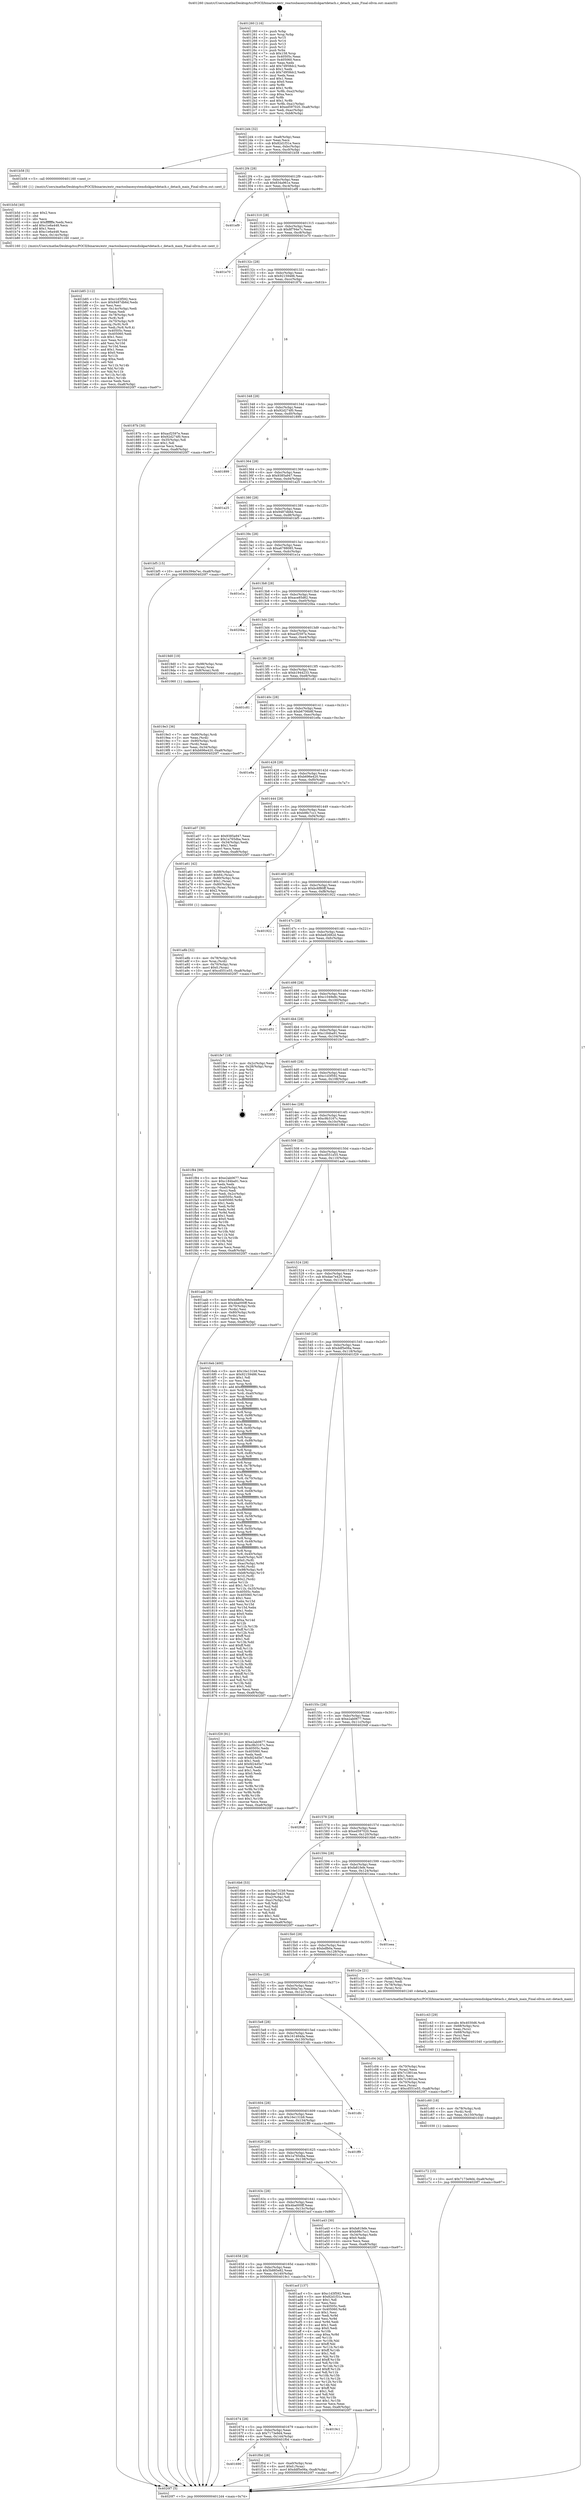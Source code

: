 digraph "0x401260" {
  label = "0x401260 (/mnt/c/Users/mathe/Desktop/tcc/POCII/binaries/extr_reactosbasesystemdiskpartdetach.c_detach_main_Final-ollvm.out::main(0))"
  labelloc = "t"
  node[shape=record]

  Entry [label="",width=0.3,height=0.3,shape=circle,fillcolor=black,style=filled]
  "0x4012d4" [label="{
     0x4012d4 [32]\l
     | [instrs]\l
     &nbsp;&nbsp;0x4012d4 \<+6\>: mov -0xa8(%rbp),%eax\l
     &nbsp;&nbsp;0x4012da \<+2\>: mov %eax,%ecx\l
     &nbsp;&nbsp;0x4012dc \<+6\>: sub $0x82d1f31e,%ecx\l
     &nbsp;&nbsp;0x4012e2 \<+6\>: mov %eax,-0xbc(%rbp)\l
     &nbsp;&nbsp;0x4012e8 \<+6\>: mov %ecx,-0xc0(%rbp)\l
     &nbsp;&nbsp;0x4012ee \<+6\>: je 0000000000401b58 \<main+0x8f8\>\l
  }"]
  "0x401b58" [label="{
     0x401b58 [5]\l
     | [instrs]\l
     &nbsp;&nbsp;0x401b58 \<+5\>: call 0000000000401160 \<next_i\>\l
     | [calls]\l
     &nbsp;&nbsp;0x401160 \{1\} (/mnt/c/Users/mathe/Desktop/tcc/POCII/binaries/extr_reactosbasesystemdiskpartdetach.c_detach_main_Final-ollvm.out::next_i)\l
  }"]
  "0x4012f4" [label="{
     0x4012f4 [28]\l
     | [instrs]\l
     &nbsp;&nbsp;0x4012f4 \<+5\>: jmp 00000000004012f9 \<main+0x99\>\l
     &nbsp;&nbsp;0x4012f9 \<+6\>: mov -0xbc(%rbp),%eax\l
     &nbsp;&nbsp;0x4012ff \<+5\>: sub $0x834a961e,%eax\l
     &nbsp;&nbsp;0x401304 \<+6\>: mov %eax,-0xc4(%rbp)\l
     &nbsp;&nbsp;0x40130a \<+6\>: je 0000000000401ef9 \<main+0xc99\>\l
  }"]
  Exit [label="",width=0.3,height=0.3,shape=circle,fillcolor=black,style=filled,peripheries=2]
  "0x401ef9" [label="{
     0x401ef9\l
  }", style=dashed]
  "0x401310" [label="{
     0x401310 [28]\l
     | [instrs]\l
     &nbsp;&nbsp;0x401310 \<+5\>: jmp 0000000000401315 \<main+0xb5\>\l
     &nbsp;&nbsp;0x401315 \<+6\>: mov -0xbc(%rbp),%eax\l
     &nbsp;&nbsp;0x40131b \<+5\>: sub $0x8f794e7c,%eax\l
     &nbsp;&nbsp;0x401320 \<+6\>: mov %eax,-0xc8(%rbp)\l
     &nbsp;&nbsp;0x401326 \<+6\>: je 0000000000401e70 \<main+0xc10\>\l
  }"]
  "0x401690" [label="{
     0x401690\l
  }", style=dashed]
  "0x401e70" [label="{
     0x401e70\l
  }", style=dashed]
  "0x40132c" [label="{
     0x40132c [28]\l
     | [instrs]\l
     &nbsp;&nbsp;0x40132c \<+5\>: jmp 0000000000401331 \<main+0xd1\>\l
     &nbsp;&nbsp;0x401331 \<+6\>: mov -0xbc(%rbp),%eax\l
     &nbsp;&nbsp;0x401337 \<+5\>: sub $0x92159486,%eax\l
     &nbsp;&nbsp;0x40133c \<+6\>: mov %eax,-0xcc(%rbp)\l
     &nbsp;&nbsp;0x401342 \<+6\>: je 000000000040187b \<main+0x61b\>\l
  }"]
  "0x401f0d" [label="{
     0x401f0d [28]\l
     | [instrs]\l
     &nbsp;&nbsp;0x401f0d \<+7\>: mov -0xa0(%rbp),%rax\l
     &nbsp;&nbsp;0x401f14 \<+6\>: movl $0x0,(%rax)\l
     &nbsp;&nbsp;0x401f1a \<+10\>: movl $0xddf5e06a,-0xa8(%rbp)\l
     &nbsp;&nbsp;0x401f24 \<+5\>: jmp 00000000004020f7 \<main+0xe97\>\l
  }"]
  "0x40187b" [label="{
     0x40187b [30]\l
     | [instrs]\l
     &nbsp;&nbsp;0x40187b \<+5\>: mov $0xacf2597e,%eax\l
     &nbsp;&nbsp;0x401880 \<+5\>: mov $0x92d274f0,%ecx\l
     &nbsp;&nbsp;0x401885 \<+3\>: mov -0x35(%rbp),%dl\l
     &nbsp;&nbsp;0x401888 \<+3\>: test $0x1,%dl\l
     &nbsp;&nbsp;0x40188b \<+3\>: cmovne %ecx,%eax\l
     &nbsp;&nbsp;0x40188e \<+6\>: mov %eax,-0xa8(%rbp)\l
     &nbsp;&nbsp;0x401894 \<+5\>: jmp 00000000004020f7 \<main+0xe97\>\l
  }"]
  "0x401348" [label="{
     0x401348 [28]\l
     | [instrs]\l
     &nbsp;&nbsp;0x401348 \<+5\>: jmp 000000000040134d \<main+0xed\>\l
     &nbsp;&nbsp;0x40134d \<+6\>: mov -0xbc(%rbp),%eax\l
     &nbsp;&nbsp;0x401353 \<+5\>: sub $0x92d274f0,%eax\l
     &nbsp;&nbsp;0x401358 \<+6\>: mov %eax,-0xd0(%rbp)\l
     &nbsp;&nbsp;0x40135e \<+6\>: je 0000000000401899 \<main+0x639\>\l
  }"]
  "0x401674" [label="{
     0x401674 [28]\l
     | [instrs]\l
     &nbsp;&nbsp;0x401674 \<+5\>: jmp 0000000000401679 \<main+0x419\>\l
     &nbsp;&nbsp;0x401679 \<+6\>: mov -0xbc(%rbp),%eax\l
     &nbsp;&nbsp;0x40167f \<+5\>: sub $0x7173e9d4,%eax\l
     &nbsp;&nbsp;0x401684 \<+6\>: mov %eax,-0x144(%rbp)\l
     &nbsp;&nbsp;0x40168a \<+6\>: je 0000000000401f0d \<main+0xcad\>\l
  }"]
  "0x401899" [label="{
     0x401899\l
  }", style=dashed]
  "0x401364" [label="{
     0x401364 [28]\l
     | [instrs]\l
     &nbsp;&nbsp;0x401364 \<+5\>: jmp 0000000000401369 \<main+0x109\>\l
     &nbsp;&nbsp;0x401369 \<+6\>: mov -0xbc(%rbp),%eax\l
     &nbsp;&nbsp;0x40136f \<+5\>: sub $0x9385a947,%eax\l
     &nbsp;&nbsp;0x401374 \<+6\>: mov %eax,-0xd4(%rbp)\l
     &nbsp;&nbsp;0x40137a \<+6\>: je 0000000000401a25 \<main+0x7c5\>\l
  }"]
  "0x4019c1" [label="{
     0x4019c1\l
  }", style=dashed]
  "0x401a25" [label="{
     0x401a25\l
  }", style=dashed]
  "0x401380" [label="{
     0x401380 [28]\l
     | [instrs]\l
     &nbsp;&nbsp;0x401380 \<+5\>: jmp 0000000000401385 \<main+0x125\>\l
     &nbsp;&nbsp;0x401385 \<+6\>: mov -0xbc(%rbp),%eax\l
     &nbsp;&nbsp;0x40138b \<+5\>: sub $0x9487db6d,%eax\l
     &nbsp;&nbsp;0x401390 \<+6\>: mov %eax,-0xd8(%rbp)\l
     &nbsp;&nbsp;0x401396 \<+6\>: je 0000000000401bf5 \<main+0x995\>\l
  }"]
  "0x401c72" [label="{
     0x401c72 [15]\l
     | [instrs]\l
     &nbsp;&nbsp;0x401c72 \<+10\>: movl $0x7173e9d4,-0xa8(%rbp)\l
     &nbsp;&nbsp;0x401c7c \<+5\>: jmp 00000000004020f7 \<main+0xe97\>\l
  }"]
  "0x401bf5" [label="{
     0x401bf5 [15]\l
     | [instrs]\l
     &nbsp;&nbsp;0x401bf5 \<+10\>: movl $0x394a7ec,-0xa8(%rbp)\l
     &nbsp;&nbsp;0x401bff \<+5\>: jmp 00000000004020f7 \<main+0xe97\>\l
  }"]
  "0x40139c" [label="{
     0x40139c [28]\l
     | [instrs]\l
     &nbsp;&nbsp;0x40139c \<+5\>: jmp 00000000004013a1 \<main+0x141\>\l
     &nbsp;&nbsp;0x4013a1 \<+6\>: mov -0xbc(%rbp),%eax\l
     &nbsp;&nbsp;0x4013a7 \<+5\>: sub $0xa6788085,%eax\l
     &nbsp;&nbsp;0x4013ac \<+6\>: mov %eax,-0xdc(%rbp)\l
     &nbsp;&nbsp;0x4013b2 \<+6\>: je 0000000000401e1a \<main+0xbba\>\l
  }"]
  "0x401c60" [label="{
     0x401c60 [18]\l
     | [instrs]\l
     &nbsp;&nbsp;0x401c60 \<+4\>: mov -0x78(%rbp),%rdi\l
     &nbsp;&nbsp;0x401c64 \<+3\>: mov (%rdi),%rdi\l
     &nbsp;&nbsp;0x401c67 \<+6\>: mov %eax,-0x150(%rbp)\l
     &nbsp;&nbsp;0x401c6d \<+5\>: call 0000000000401030 \<free@plt\>\l
     | [calls]\l
     &nbsp;&nbsp;0x401030 \{1\} (unknown)\l
  }"]
  "0x401e1a" [label="{
     0x401e1a\l
  }", style=dashed]
  "0x4013b8" [label="{
     0x4013b8 [28]\l
     | [instrs]\l
     &nbsp;&nbsp;0x4013b8 \<+5\>: jmp 00000000004013bd \<main+0x15d\>\l
     &nbsp;&nbsp;0x4013bd \<+6\>: mov -0xbc(%rbp),%eax\l
     &nbsp;&nbsp;0x4013c3 \<+5\>: sub $0xace85d62,%eax\l
     &nbsp;&nbsp;0x4013c8 \<+6\>: mov %eax,-0xe0(%rbp)\l
     &nbsp;&nbsp;0x4013ce \<+6\>: je 00000000004020ba \<main+0xe5a\>\l
  }"]
  "0x401c43" [label="{
     0x401c43 [29]\l
     | [instrs]\l
     &nbsp;&nbsp;0x401c43 \<+10\>: movabs $0x4030d6,%rdi\l
     &nbsp;&nbsp;0x401c4d \<+4\>: mov -0x68(%rbp),%rsi\l
     &nbsp;&nbsp;0x401c51 \<+2\>: mov %eax,(%rsi)\l
     &nbsp;&nbsp;0x401c53 \<+4\>: mov -0x68(%rbp),%rsi\l
     &nbsp;&nbsp;0x401c57 \<+2\>: mov (%rsi),%esi\l
     &nbsp;&nbsp;0x401c59 \<+2\>: mov $0x0,%al\l
     &nbsp;&nbsp;0x401c5b \<+5\>: call 0000000000401040 \<printf@plt\>\l
     | [calls]\l
     &nbsp;&nbsp;0x401040 \{1\} (unknown)\l
  }"]
  "0x4020ba" [label="{
     0x4020ba\l
  }", style=dashed]
  "0x4013d4" [label="{
     0x4013d4 [28]\l
     | [instrs]\l
     &nbsp;&nbsp;0x4013d4 \<+5\>: jmp 00000000004013d9 \<main+0x179\>\l
     &nbsp;&nbsp;0x4013d9 \<+6\>: mov -0xbc(%rbp),%eax\l
     &nbsp;&nbsp;0x4013df \<+5\>: sub $0xacf2597e,%eax\l
     &nbsp;&nbsp;0x4013e4 \<+6\>: mov %eax,-0xe4(%rbp)\l
     &nbsp;&nbsp;0x4013ea \<+6\>: je 00000000004019d0 \<main+0x770\>\l
  }"]
  "0x401b85" [label="{
     0x401b85 [112]\l
     | [instrs]\l
     &nbsp;&nbsp;0x401b85 \<+5\>: mov $0xc1d3f592,%ecx\l
     &nbsp;&nbsp;0x401b8a \<+5\>: mov $0x9487db6d,%edx\l
     &nbsp;&nbsp;0x401b8f \<+2\>: xor %esi,%esi\l
     &nbsp;&nbsp;0x401b91 \<+6\>: mov -0x14c(%rbp),%edi\l
     &nbsp;&nbsp;0x401b97 \<+3\>: imul %eax,%edi\l
     &nbsp;&nbsp;0x401b9a \<+4\>: mov -0x78(%rbp),%r8\l
     &nbsp;&nbsp;0x401b9e \<+3\>: mov (%r8),%r8\l
     &nbsp;&nbsp;0x401ba1 \<+4\>: mov -0x70(%rbp),%r9\l
     &nbsp;&nbsp;0x401ba5 \<+3\>: movslq (%r9),%r9\l
     &nbsp;&nbsp;0x401ba8 \<+4\>: mov %edi,(%r8,%r9,4)\l
     &nbsp;&nbsp;0x401bac \<+7\>: mov 0x40505c,%eax\l
     &nbsp;&nbsp;0x401bb3 \<+7\>: mov 0x405060,%edi\l
     &nbsp;&nbsp;0x401bba \<+3\>: sub $0x1,%esi\l
     &nbsp;&nbsp;0x401bbd \<+3\>: mov %eax,%r10d\l
     &nbsp;&nbsp;0x401bc0 \<+3\>: add %esi,%r10d\l
     &nbsp;&nbsp;0x401bc3 \<+4\>: imul %r10d,%eax\l
     &nbsp;&nbsp;0x401bc7 \<+3\>: and $0x1,%eax\l
     &nbsp;&nbsp;0x401bca \<+3\>: cmp $0x0,%eax\l
     &nbsp;&nbsp;0x401bcd \<+4\>: sete %r11b\l
     &nbsp;&nbsp;0x401bd1 \<+3\>: cmp $0xa,%edi\l
     &nbsp;&nbsp;0x401bd4 \<+3\>: setl %bl\l
     &nbsp;&nbsp;0x401bd7 \<+3\>: mov %r11b,%r14b\l
     &nbsp;&nbsp;0x401bda \<+3\>: and %bl,%r14b\l
     &nbsp;&nbsp;0x401bdd \<+3\>: xor %bl,%r11b\l
     &nbsp;&nbsp;0x401be0 \<+3\>: or %r11b,%r14b\l
     &nbsp;&nbsp;0x401be3 \<+4\>: test $0x1,%r14b\l
     &nbsp;&nbsp;0x401be7 \<+3\>: cmovne %edx,%ecx\l
     &nbsp;&nbsp;0x401bea \<+6\>: mov %ecx,-0xa8(%rbp)\l
     &nbsp;&nbsp;0x401bf0 \<+5\>: jmp 00000000004020f7 \<main+0xe97\>\l
  }"]
  "0x4019d0" [label="{
     0x4019d0 [19]\l
     | [instrs]\l
     &nbsp;&nbsp;0x4019d0 \<+7\>: mov -0x98(%rbp),%rax\l
     &nbsp;&nbsp;0x4019d7 \<+3\>: mov (%rax),%rax\l
     &nbsp;&nbsp;0x4019da \<+4\>: mov 0x8(%rax),%rdi\l
     &nbsp;&nbsp;0x4019de \<+5\>: call 0000000000401060 \<atoi@plt\>\l
     | [calls]\l
     &nbsp;&nbsp;0x401060 \{1\} (unknown)\l
  }"]
  "0x4013f0" [label="{
     0x4013f0 [28]\l
     | [instrs]\l
     &nbsp;&nbsp;0x4013f0 \<+5\>: jmp 00000000004013f5 \<main+0x195\>\l
     &nbsp;&nbsp;0x4013f5 \<+6\>: mov -0xbc(%rbp),%eax\l
     &nbsp;&nbsp;0x4013fb \<+5\>: sub $0xb1944233,%eax\l
     &nbsp;&nbsp;0x401400 \<+6\>: mov %eax,-0xe8(%rbp)\l
     &nbsp;&nbsp;0x401406 \<+6\>: je 0000000000401c81 \<main+0xa21\>\l
  }"]
  "0x401b5d" [label="{
     0x401b5d [40]\l
     | [instrs]\l
     &nbsp;&nbsp;0x401b5d \<+5\>: mov $0x2,%ecx\l
     &nbsp;&nbsp;0x401b62 \<+1\>: cltd\l
     &nbsp;&nbsp;0x401b63 \<+2\>: idiv %ecx\l
     &nbsp;&nbsp;0x401b65 \<+6\>: imul $0xfffffffe,%edx,%ecx\l
     &nbsp;&nbsp;0x401b6b \<+6\>: add $0xc1e6a448,%ecx\l
     &nbsp;&nbsp;0x401b71 \<+3\>: add $0x1,%ecx\l
     &nbsp;&nbsp;0x401b74 \<+6\>: sub $0xc1e6a448,%ecx\l
     &nbsp;&nbsp;0x401b7a \<+6\>: mov %ecx,-0x14c(%rbp)\l
     &nbsp;&nbsp;0x401b80 \<+5\>: call 0000000000401160 \<next_i\>\l
     | [calls]\l
     &nbsp;&nbsp;0x401160 \{1\} (/mnt/c/Users/mathe/Desktop/tcc/POCII/binaries/extr_reactosbasesystemdiskpartdetach.c_detach_main_Final-ollvm.out::next_i)\l
  }"]
  "0x401c81" [label="{
     0x401c81\l
  }", style=dashed]
  "0x40140c" [label="{
     0x40140c [28]\l
     | [instrs]\l
     &nbsp;&nbsp;0x40140c \<+5\>: jmp 0000000000401411 \<main+0x1b1\>\l
     &nbsp;&nbsp;0x401411 \<+6\>: mov -0xbc(%rbp),%eax\l
     &nbsp;&nbsp;0x401417 \<+5\>: sub $0xb6706b8f,%eax\l
     &nbsp;&nbsp;0x40141c \<+6\>: mov %eax,-0xec(%rbp)\l
     &nbsp;&nbsp;0x401422 \<+6\>: je 0000000000401e9a \<main+0xc3a\>\l
  }"]
  "0x401658" [label="{
     0x401658 [28]\l
     | [instrs]\l
     &nbsp;&nbsp;0x401658 \<+5\>: jmp 000000000040165d \<main+0x3fd\>\l
     &nbsp;&nbsp;0x40165d \<+6\>: mov -0xbc(%rbp),%eax\l
     &nbsp;&nbsp;0x401663 \<+5\>: sub $0x5b885e82,%eax\l
     &nbsp;&nbsp;0x401668 \<+6\>: mov %eax,-0x140(%rbp)\l
     &nbsp;&nbsp;0x40166e \<+6\>: je 00000000004019c1 \<main+0x761\>\l
  }"]
  "0x401e9a" [label="{
     0x401e9a\l
  }", style=dashed]
  "0x401428" [label="{
     0x401428 [28]\l
     | [instrs]\l
     &nbsp;&nbsp;0x401428 \<+5\>: jmp 000000000040142d \<main+0x1cd\>\l
     &nbsp;&nbsp;0x40142d \<+6\>: mov -0xbc(%rbp),%eax\l
     &nbsp;&nbsp;0x401433 \<+5\>: sub $0xb696e420,%eax\l
     &nbsp;&nbsp;0x401438 \<+6\>: mov %eax,-0xf0(%rbp)\l
     &nbsp;&nbsp;0x40143e \<+6\>: je 0000000000401a07 \<main+0x7a7\>\l
  }"]
  "0x401acf" [label="{
     0x401acf [137]\l
     | [instrs]\l
     &nbsp;&nbsp;0x401acf \<+5\>: mov $0xc1d3f592,%eax\l
     &nbsp;&nbsp;0x401ad4 \<+5\>: mov $0x82d1f31e,%ecx\l
     &nbsp;&nbsp;0x401ad9 \<+2\>: mov $0x1,%dl\l
     &nbsp;&nbsp;0x401adb \<+2\>: xor %esi,%esi\l
     &nbsp;&nbsp;0x401add \<+7\>: mov 0x40505c,%edi\l
     &nbsp;&nbsp;0x401ae4 \<+8\>: mov 0x405060,%r8d\l
     &nbsp;&nbsp;0x401aec \<+3\>: sub $0x1,%esi\l
     &nbsp;&nbsp;0x401aef \<+3\>: mov %edi,%r9d\l
     &nbsp;&nbsp;0x401af2 \<+3\>: add %esi,%r9d\l
     &nbsp;&nbsp;0x401af5 \<+4\>: imul %r9d,%edi\l
     &nbsp;&nbsp;0x401af9 \<+3\>: and $0x1,%edi\l
     &nbsp;&nbsp;0x401afc \<+3\>: cmp $0x0,%edi\l
     &nbsp;&nbsp;0x401aff \<+4\>: sete %r10b\l
     &nbsp;&nbsp;0x401b03 \<+4\>: cmp $0xa,%r8d\l
     &nbsp;&nbsp;0x401b07 \<+4\>: setl %r11b\l
     &nbsp;&nbsp;0x401b0b \<+3\>: mov %r10b,%bl\l
     &nbsp;&nbsp;0x401b0e \<+3\>: xor $0xff,%bl\l
     &nbsp;&nbsp;0x401b11 \<+3\>: mov %r11b,%r14b\l
     &nbsp;&nbsp;0x401b14 \<+4\>: xor $0xff,%r14b\l
     &nbsp;&nbsp;0x401b18 \<+3\>: xor $0x1,%dl\l
     &nbsp;&nbsp;0x401b1b \<+3\>: mov %bl,%r15b\l
     &nbsp;&nbsp;0x401b1e \<+4\>: and $0xff,%r15b\l
     &nbsp;&nbsp;0x401b22 \<+3\>: and %dl,%r10b\l
     &nbsp;&nbsp;0x401b25 \<+3\>: mov %r14b,%r12b\l
     &nbsp;&nbsp;0x401b28 \<+4\>: and $0xff,%r12b\l
     &nbsp;&nbsp;0x401b2c \<+3\>: and %dl,%r11b\l
     &nbsp;&nbsp;0x401b2f \<+3\>: or %r10b,%r15b\l
     &nbsp;&nbsp;0x401b32 \<+3\>: or %r11b,%r12b\l
     &nbsp;&nbsp;0x401b35 \<+3\>: xor %r12b,%r15b\l
     &nbsp;&nbsp;0x401b38 \<+3\>: or %r14b,%bl\l
     &nbsp;&nbsp;0x401b3b \<+3\>: xor $0xff,%bl\l
     &nbsp;&nbsp;0x401b3e \<+3\>: or $0x1,%dl\l
     &nbsp;&nbsp;0x401b41 \<+2\>: and %dl,%bl\l
     &nbsp;&nbsp;0x401b43 \<+3\>: or %bl,%r15b\l
     &nbsp;&nbsp;0x401b46 \<+4\>: test $0x1,%r15b\l
     &nbsp;&nbsp;0x401b4a \<+3\>: cmovne %ecx,%eax\l
     &nbsp;&nbsp;0x401b4d \<+6\>: mov %eax,-0xa8(%rbp)\l
     &nbsp;&nbsp;0x401b53 \<+5\>: jmp 00000000004020f7 \<main+0xe97\>\l
  }"]
  "0x401a07" [label="{
     0x401a07 [30]\l
     | [instrs]\l
     &nbsp;&nbsp;0x401a07 \<+5\>: mov $0x9385a947,%eax\l
     &nbsp;&nbsp;0x401a0c \<+5\>: mov $0x1a765dba,%ecx\l
     &nbsp;&nbsp;0x401a11 \<+3\>: mov -0x34(%rbp),%edx\l
     &nbsp;&nbsp;0x401a14 \<+3\>: cmp $0x1,%edx\l
     &nbsp;&nbsp;0x401a17 \<+3\>: cmovl %ecx,%eax\l
     &nbsp;&nbsp;0x401a1a \<+6\>: mov %eax,-0xa8(%rbp)\l
     &nbsp;&nbsp;0x401a20 \<+5\>: jmp 00000000004020f7 \<main+0xe97\>\l
  }"]
  "0x401444" [label="{
     0x401444 [28]\l
     | [instrs]\l
     &nbsp;&nbsp;0x401444 \<+5\>: jmp 0000000000401449 \<main+0x1e9\>\l
     &nbsp;&nbsp;0x401449 \<+6\>: mov -0xbc(%rbp),%eax\l
     &nbsp;&nbsp;0x40144f \<+5\>: sub $0xb98c7cc1,%eax\l
     &nbsp;&nbsp;0x401454 \<+6\>: mov %eax,-0xf4(%rbp)\l
     &nbsp;&nbsp;0x40145a \<+6\>: je 0000000000401a61 \<main+0x801\>\l
  }"]
  "0x401a8b" [label="{
     0x401a8b [32]\l
     | [instrs]\l
     &nbsp;&nbsp;0x401a8b \<+4\>: mov -0x78(%rbp),%rdi\l
     &nbsp;&nbsp;0x401a8f \<+3\>: mov %rax,(%rdi)\l
     &nbsp;&nbsp;0x401a92 \<+4\>: mov -0x70(%rbp),%rax\l
     &nbsp;&nbsp;0x401a96 \<+6\>: movl $0x0,(%rax)\l
     &nbsp;&nbsp;0x401a9c \<+10\>: movl $0xcd551e55,-0xa8(%rbp)\l
     &nbsp;&nbsp;0x401aa6 \<+5\>: jmp 00000000004020f7 \<main+0xe97\>\l
  }"]
  "0x401a61" [label="{
     0x401a61 [42]\l
     | [instrs]\l
     &nbsp;&nbsp;0x401a61 \<+7\>: mov -0x88(%rbp),%rax\l
     &nbsp;&nbsp;0x401a68 \<+6\>: movl $0x64,(%rax)\l
     &nbsp;&nbsp;0x401a6e \<+4\>: mov -0x80(%rbp),%rax\l
     &nbsp;&nbsp;0x401a72 \<+6\>: movl $0x1,(%rax)\l
     &nbsp;&nbsp;0x401a78 \<+4\>: mov -0x80(%rbp),%rax\l
     &nbsp;&nbsp;0x401a7c \<+3\>: movslq (%rax),%rax\l
     &nbsp;&nbsp;0x401a7f \<+4\>: shl $0x2,%rax\l
     &nbsp;&nbsp;0x401a83 \<+3\>: mov %rax,%rdi\l
     &nbsp;&nbsp;0x401a86 \<+5\>: call 0000000000401050 \<malloc@plt\>\l
     | [calls]\l
     &nbsp;&nbsp;0x401050 \{1\} (unknown)\l
  }"]
  "0x401460" [label="{
     0x401460 [28]\l
     | [instrs]\l
     &nbsp;&nbsp;0x401460 \<+5\>: jmp 0000000000401465 \<main+0x205\>\l
     &nbsp;&nbsp;0x401465 \<+6\>: mov -0xbc(%rbp),%eax\l
     &nbsp;&nbsp;0x40146b \<+5\>: sub $0xbc6f80ff,%eax\l
     &nbsp;&nbsp;0x401470 \<+6\>: mov %eax,-0xf8(%rbp)\l
     &nbsp;&nbsp;0x401476 \<+6\>: je 0000000000401922 \<main+0x6c2\>\l
  }"]
  "0x40163c" [label="{
     0x40163c [28]\l
     | [instrs]\l
     &nbsp;&nbsp;0x40163c \<+5\>: jmp 0000000000401641 \<main+0x3e1\>\l
     &nbsp;&nbsp;0x401641 \<+6\>: mov -0xbc(%rbp),%eax\l
     &nbsp;&nbsp;0x401647 \<+5\>: sub $0x4ba000ff,%eax\l
     &nbsp;&nbsp;0x40164c \<+6\>: mov %eax,-0x13c(%rbp)\l
     &nbsp;&nbsp;0x401652 \<+6\>: je 0000000000401acf \<main+0x86f\>\l
  }"]
  "0x401922" [label="{
     0x401922\l
  }", style=dashed]
  "0x40147c" [label="{
     0x40147c [28]\l
     | [instrs]\l
     &nbsp;&nbsp;0x40147c \<+5\>: jmp 0000000000401481 \<main+0x221\>\l
     &nbsp;&nbsp;0x401481 \<+6\>: mov -0xbc(%rbp),%eax\l
     &nbsp;&nbsp;0x401487 \<+5\>: sub $0xbe82682d,%eax\l
     &nbsp;&nbsp;0x40148c \<+6\>: mov %eax,-0xfc(%rbp)\l
     &nbsp;&nbsp;0x401492 \<+6\>: je 000000000040203e \<main+0xdde\>\l
  }"]
  "0x401a43" [label="{
     0x401a43 [30]\l
     | [instrs]\l
     &nbsp;&nbsp;0x401a43 \<+5\>: mov $0xfa81fefe,%eax\l
     &nbsp;&nbsp;0x401a48 \<+5\>: mov $0xb98c7cc1,%ecx\l
     &nbsp;&nbsp;0x401a4d \<+3\>: mov -0x34(%rbp),%edx\l
     &nbsp;&nbsp;0x401a50 \<+3\>: cmp $0x0,%edx\l
     &nbsp;&nbsp;0x401a53 \<+3\>: cmove %ecx,%eax\l
     &nbsp;&nbsp;0x401a56 \<+6\>: mov %eax,-0xa8(%rbp)\l
     &nbsp;&nbsp;0x401a5c \<+5\>: jmp 00000000004020f7 \<main+0xe97\>\l
  }"]
  "0x40203e" [label="{
     0x40203e\l
  }", style=dashed]
  "0x401498" [label="{
     0x401498 [28]\l
     | [instrs]\l
     &nbsp;&nbsp;0x401498 \<+5\>: jmp 000000000040149d \<main+0x23d\>\l
     &nbsp;&nbsp;0x40149d \<+6\>: mov -0xbc(%rbp),%eax\l
     &nbsp;&nbsp;0x4014a3 \<+5\>: sub $0xc1049e8c,%eax\l
     &nbsp;&nbsp;0x4014a8 \<+6\>: mov %eax,-0x100(%rbp)\l
     &nbsp;&nbsp;0x4014ae \<+6\>: je 0000000000401d51 \<main+0xaf1\>\l
  }"]
  "0x401620" [label="{
     0x401620 [28]\l
     | [instrs]\l
     &nbsp;&nbsp;0x401620 \<+5\>: jmp 0000000000401625 \<main+0x3c5\>\l
     &nbsp;&nbsp;0x401625 \<+6\>: mov -0xbc(%rbp),%eax\l
     &nbsp;&nbsp;0x40162b \<+5\>: sub $0x1a765dba,%eax\l
     &nbsp;&nbsp;0x401630 \<+6\>: mov %eax,-0x138(%rbp)\l
     &nbsp;&nbsp;0x401636 \<+6\>: je 0000000000401a43 \<main+0x7e3\>\l
  }"]
  "0x401d51" [label="{
     0x401d51\l
  }", style=dashed]
  "0x4014b4" [label="{
     0x4014b4 [28]\l
     | [instrs]\l
     &nbsp;&nbsp;0x4014b4 \<+5\>: jmp 00000000004014b9 \<main+0x259\>\l
     &nbsp;&nbsp;0x4014b9 \<+6\>: mov -0xbc(%rbp),%eax\l
     &nbsp;&nbsp;0x4014bf \<+5\>: sub $0xc184ba91,%eax\l
     &nbsp;&nbsp;0x4014c4 \<+6\>: mov %eax,-0x104(%rbp)\l
     &nbsp;&nbsp;0x4014ca \<+6\>: je 0000000000401fe7 \<main+0xd87\>\l
  }"]
  "0x401ff9" [label="{
     0x401ff9\l
  }", style=dashed]
  "0x401fe7" [label="{
     0x401fe7 [18]\l
     | [instrs]\l
     &nbsp;&nbsp;0x401fe7 \<+3\>: mov -0x2c(%rbp),%eax\l
     &nbsp;&nbsp;0x401fea \<+4\>: lea -0x28(%rbp),%rsp\l
     &nbsp;&nbsp;0x401fee \<+1\>: pop %rbx\l
     &nbsp;&nbsp;0x401fef \<+2\>: pop %r12\l
     &nbsp;&nbsp;0x401ff1 \<+2\>: pop %r13\l
     &nbsp;&nbsp;0x401ff3 \<+2\>: pop %r14\l
     &nbsp;&nbsp;0x401ff5 \<+2\>: pop %r15\l
     &nbsp;&nbsp;0x401ff7 \<+1\>: pop %rbp\l
     &nbsp;&nbsp;0x401ff8 \<+1\>: ret\l
  }"]
  "0x4014d0" [label="{
     0x4014d0 [28]\l
     | [instrs]\l
     &nbsp;&nbsp;0x4014d0 \<+5\>: jmp 00000000004014d5 \<main+0x275\>\l
     &nbsp;&nbsp;0x4014d5 \<+6\>: mov -0xbc(%rbp),%eax\l
     &nbsp;&nbsp;0x4014db \<+5\>: sub $0xc1d3f592,%eax\l
     &nbsp;&nbsp;0x4014e0 \<+6\>: mov %eax,-0x108(%rbp)\l
     &nbsp;&nbsp;0x4014e6 \<+6\>: je 000000000040205f \<main+0xdff\>\l
  }"]
  "0x401604" [label="{
     0x401604 [28]\l
     | [instrs]\l
     &nbsp;&nbsp;0x401604 \<+5\>: jmp 0000000000401609 \<main+0x3a9\>\l
     &nbsp;&nbsp;0x401609 \<+6\>: mov -0xbc(%rbp),%eax\l
     &nbsp;&nbsp;0x40160f \<+5\>: sub $0x16e131b9,%eax\l
     &nbsp;&nbsp;0x401614 \<+6\>: mov %eax,-0x134(%rbp)\l
     &nbsp;&nbsp;0x40161a \<+6\>: je 0000000000401ff9 \<main+0xd99\>\l
  }"]
  "0x40205f" [label="{
     0x40205f\l
  }", style=dashed]
  "0x4014ec" [label="{
     0x4014ec [28]\l
     | [instrs]\l
     &nbsp;&nbsp;0x4014ec \<+5\>: jmp 00000000004014f1 \<main+0x291\>\l
     &nbsp;&nbsp;0x4014f1 \<+6\>: mov -0xbc(%rbp),%eax\l
     &nbsp;&nbsp;0x4014f7 \<+5\>: sub $0xc9b3167c,%eax\l
     &nbsp;&nbsp;0x4014fc \<+6\>: mov %eax,-0x10c(%rbp)\l
     &nbsp;&nbsp;0x401502 \<+6\>: je 0000000000401f84 \<main+0xd24\>\l
  }"]
  "0x401dfc" [label="{
     0x401dfc\l
  }", style=dashed]
  "0x401f84" [label="{
     0x401f84 [99]\l
     | [instrs]\l
     &nbsp;&nbsp;0x401f84 \<+5\>: mov $0xe2ab0677,%eax\l
     &nbsp;&nbsp;0x401f89 \<+5\>: mov $0xc184ba91,%ecx\l
     &nbsp;&nbsp;0x401f8e \<+2\>: xor %edx,%edx\l
     &nbsp;&nbsp;0x401f90 \<+7\>: mov -0xa0(%rbp),%rsi\l
     &nbsp;&nbsp;0x401f97 \<+2\>: mov (%rsi),%edi\l
     &nbsp;&nbsp;0x401f99 \<+3\>: mov %edi,-0x2c(%rbp)\l
     &nbsp;&nbsp;0x401f9c \<+7\>: mov 0x40505c,%edi\l
     &nbsp;&nbsp;0x401fa3 \<+8\>: mov 0x405060,%r8d\l
     &nbsp;&nbsp;0x401fab \<+3\>: sub $0x1,%edx\l
     &nbsp;&nbsp;0x401fae \<+3\>: mov %edi,%r9d\l
     &nbsp;&nbsp;0x401fb1 \<+3\>: add %edx,%r9d\l
     &nbsp;&nbsp;0x401fb4 \<+4\>: imul %r9d,%edi\l
     &nbsp;&nbsp;0x401fb8 \<+3\>: and $0x1,%edi\l
     &nbsp;&nbsp;0x401fbb \<+3\>: cmp $0x0,%edi\l
     &nbsp;&nbsp;0x401fbe \<+4\>: sete %r10b\l
     &nbsp;&nbsp;0x401fc2 \<+4\>: cmp $0xa,%r8d\l
     &nbsp;&nbsp;0x401fc6 \<+4\>: setl %r11b\l
     &nbsp;&nbsp;0x401fca \<+3\>: mov %r10b,%bl\l
     &nbsp;&nbsp;0x401fcd \<+3\>: and %r11b,%bl\l
     &nbsp;&nbsp;0x401fd0 \<+3\>: xor %r11b,%r10b\l
     &nbsp;&nbsp;0x401fd3 \<+3\>: or %r10b,%bl\l
     &nbsp;&nbsp;0x401fd6 \<+3\>: test $0x1,%bl\l
     &nbsp;&nbsp;0x401fd9 \<+3\>: cmovne %ecx,%eax\l
     &nbsp;&nbsp;0x401fdc \<+6\>: mov %eax,-0xa8(%rbp)\l
     &nbsp;&nbsp;0x401fe2 \<+5\>: jmp 00000000004020f7 \<main+0xe97\>\l
  }"]
  "0x401508" [label="{
     0x401508 [28]\l
     | [instrs]\l
     &nbsp;&nbsp;0x401508 \<+5\>: jmp 000000000040150d \<main+0x2ad\>\l
     &nbsp;&nbsp;0x40150d \<+6\>: mov -0xbc(%rbp),%eax\l
     &nbsp;&nbsp;0x401513 \<+5\>: sub $0xcd551e55,%eax\l
     &nbsp;&nbsp;0x401518 \<+6\>: mov %eax,-0x110(%rbp)\l
     &nbsp;&nbsp;0x40151e \<+6\>: je 0000000000401aab \<main+0x84b\>\l
  }"]
  "0x4015e8" [label="{
     0x4015e8 [28]\l
     | [instrs]\l
     &nbsp;&nbsp;0x4015e8 \<+5\>: jmp 00000000004015ed \<main+0x38d\>\l
     &nbsp;&nbsp;0x4015ed \<+6\>: mov -0xbc(%rbp),%eax\l
     &nbsp;&nbsp;0x4015f3 \<+5\>: sub $0x161484da,%eax\l
     &nbsp;&nbsp;0x4015f8 \<+6\>: mov %eax,-0x130(%rbp)\l
     &nbsp;&nbsp;0x4015fe \<+6\>: je 0000000000401dfc \<main+0xb9c\>\l
  }"]
  "0x401aab" [label="{
     0x401aab [36]\l
     | [instrs]\l
     &nbsp;&nbsp;0x401aab \<+5\>: mov $0xbdfb0a,%eax\l
     &nbsp;&nbsp;0x401ab0 \<+5\>: mov $0x4ba000ff,%ecx\l
     &nbsp;&nbsp;0x401ab5 \<+4\>: mov -0x70(%rbp),%rdx\l
     &nbsp;&nbsp;0x401ab9 \<+2\>: mov (%rdx),%esi\l
     &nbsp;&nbsp;0x401abb \<+4\>: mov -0x80(%rbp),%rdx\l
     &nbsp;&nbsp;0x401abf \<+2\>: cmp (%rdx),%esi\l
     &nbsp;&nbsp;0x401ac1 \<+3\>: cmovl %ecx,%eax\l
     &nbsp;&nbsp;0x401ac4 \<+6\>: mov %eax,-0xa8(%rbp)\l
     &nbsp;&nbsp;0x401aca \<+5\>: jmp 00000000004020f7 \<main+0xe97\>\l
  }"]
  "0x401524" [label="{
     0x401524 [28]\l
     | [instrs]\l
     &nbsp;&nbsp;0x401524 \<+5\>: jmp 0000000000401529 \<main+0x2c9\>\l
     &nbsp;&nbsp;0x401529 \<+6\>: mov -0xbc(%rbp),%eax\l
     &nbsp;&nbsp;0x40152f \<+5\>: sub $0xdae7e420,%eax\l
     &nbsp;&nbsp;0x401534 \<+6\>: mov %eax,-0x114(%rbp)\l
     &nbsp;&nbsp;0x40153a \<+6\>: je 00000000004016eb \<main+0x48b\>\l
  }"]
  "0x401c04" [label="{
     0x401c04 [42]\l
     | [instrs]\l
     &nbsp;&nbsp;0x401c04 \<+4\>: mov -0x70(%rbp),%rax\l
     &nbsp;&nbsp;0x401c08 \<+2\>: mov (%rax),%ecx\l
     &nbsp;&nbsp;0x401c0a \<+6\>: sub $0x7c1801ee,%ecx\l
     &nbsp;&nbsp;0x401c10 \<+3\>: add $0x1,%ecx\l
     &nbsp;&nbsp;0x401c13 \<+6\>: add $0x7c1801ee,%ecx\l
     &nbsp;&nbsp;0x401c19 \<+4\>: mov -0x70(%rbp),%rax\l
     &nbsp;&nbsp;0x401c1d \<+2\>: mov %ecx,(%rax)\l
     &nbsp;&nbsp;0x401c1f \<+10\>: movl $0xcd551e55,-0xa8(%rbp)\l
     &nbsp;&nbsp;0x401c29 \<+5\>: jmp 00000000004020f7 \<main+0xe97\>\l
  }"]
  "0x4016eb" [label="{
     0x4016eb [400]\l
     | [instrs]\l
     &nbsp;&nbsp;0x4016eb \<+5\>: mov $0x16e131b9,%eax\l
     &nbsp;&nbsp;0x4016f0 \<+5\>: mov $0x92159486,%ecx\l
     &nbsp;&nbsp;0x4016f5 \<+2\>: mov $0x1,%dl\l
     &nbsp;&nbsp;0x4016f7 \<+2\>: xor %esi,%esi\l
     &nbsp;&nbsp;0x4016f9 \<+3\>: mov %rsp,%rdi\l
     &nbsp;&nbsp;0x4016fc \<+4\>: add $0xfffffffffffffff0,%rdi\l
     &nbsp;&nbsp;0x401700 \<+3\>: mov %rdi,%rsp\l
     &nbsp;&nbsp;0x401703 \<+7\>: mov %rdi,-0xa0(%rbp)\l
     &nbsp;&nbsp;0x40170a \<+3\>: mov %rsp,%rdi\l
     &nbsp;&nbsp;0x40170d \<+4\>: add $0xfffffffffffffff0,%rdi\l
     &nbsp;&nbsp;0x401711 \<+3\>: mov %rdi,%rsp\l
     &nbsp;&nbsp;0x401714 \<+3\>: mov %rsp,%r8\l
     &nbsp;&nbsp;0x401717 \<+4\>: add $0xfffffffffffffff0,%r8\l
     &nbsp;&nbsp;0x40171b \<+3\>: mov %r8,%rsp\l
     &nbsp;&nbsp;0x40171e \<+7\>: mov %r8,-0x98(%rbp)\l
     &nbsp;&nbsp;0x401725 \<+3\>: mov %rsp,%r8\l
     &nbsp;&nbsp;0x401728 \<+4\>: add $0xfffffffffffffff0,%r8\l
     &nbsp;&nbsp;0x40172c \<+3\>: mov %r8,%rsp\l
     &nbsp;&nbsp;0x40172f \<+7\>: mov %r8,-0x90(%rbp)\l
     &nbsp;&nbsp;0x401736 \<+3\>: mov %rsp,%r8\l
     &nbsp;&nbsp;0x401739 \<+4\>: add $0xfffffffffffffff0,%r8\l
     &nbsp;&nbsp;0x40173d \<+3\>: mov %r8,%rsp\l
     &nbsp;&nbsp;0x401740 \<+7\>: mov %r8,-0x88(%rbp)\l
     &nbsp;&nbsp;0x401747 \<+3\>: mov %rsp,%r8\l
     &nbsp;&nbsp;0x40174a \<+4\>: add $0xfffffffffffffff0,%r8\l
     &nbsp;&nbsp;0x40174e \<+3\>: mov %r8,%rsp\l
     &nbsp;&nbsp;0x401751 \<+4\>: mov %r8,-0x80(%rbp)\l
     &nbsp;&nbsp;0x401755 \<+3\>: mov %rsp,%r8\l
     &nbsp;&nbsp;0x401758 \<+4\>: add $0xfffffffffffffff0,%r8\l
     &nbsp;&nbsp;0x40175c \<+3\>: mov %r8,%rsp\l
     &nbsp;&nbsp;0x40175f \<+4\>: mov %r8,-0x78(%rbp)\l
     &nbsp;&nbsp;0x401763 \<+3\>: mov %rsp,%r8\l
     &nbsp;&nbsp;0x401766 \<+4\>: add $0xfffffffffffffff0,%r8\l
     &nbsp;&nbsp;0x40176a \<+3\>: mov %r8,%rsp\l
     &nbsp;&nbsp;0x40176d \<+4\>: mov %r8,-0x70(%rbp)\l
     &nbsp;&nbsp;0x401771 \<+3\>: mov %rsp,%r8\l
     &nbsp;&nbsp;0x401774 \<+4\>: add $0xfffffffffffffff0,%r8\l
     &nbsp;&nbsp;0x401778 \<+3\>: mov %r8,%rsp\l
     &nbsp;&nbsp;0x40177b \<+4\>: mov %r8,-0x68(%rbp)\l
     &nbsp;&nbsp;0x40177f \<+3\>: mov %rsp,%r8\l
     &nbsp;&nbsp;0x401782 \<+4\>: add $0xfffffffffffffff0,%r8\l
     &nbsp;&nbsp;0x401786 \<+3\>: mov %r8,%rsp\l
     &nbsp;&nbsp;0x401789 \<+4\>: mov %r8,-0x60(%rbp)\l
     &nbsp;&nbsp;0x40178d \<+3\>: mov %rsp,%r8\l
     &nbsp;&nbsp;0x401790 \<+4\>: add $0xfffffffffffffff0,%r8\l
     &nbsp;&nbsp;0x401794 \<+3\>: mov %r8,%rsp\l
     &nbsp;&nbsp;0x401797 \<+4\>: mov %r8,-0x58(%rbp)\l
     &nbsp;&nbsp;0x40179b \<+3\>: mov %rsp,%r8\l
     &nbsp;&nbsp;0x40179e \<+4\>: add $0xfffffffffffffff0,%r8\l
     &nbsp;&nbsp;0x4017a2 \<+3\>: mov %r8,%rsp\l
     &nbsp;&nbsp;0x4017a5 \<+4\>: mov %r8,-0x50(%rbp)\l
     &nbsp;&nbsp;0x4017a9 \<+3\>: mov %rsp,%r8\l
     &nbsp;&nbsp;0x4017ac \<+4\>: add $0xfffffffffffffff0,%r8\l
     &nbsp;&nbsp;0x4017b0 \<+3\>: mov %r8,%rsp\l
     &nbsp;&nbsp;0x4017b3 \<+4\>: mov %r8,-0x48(%rbp)\l
     &nbsp;&nbsp;0x4017b7 \<+3\>: mov %rsp,%r8\l
     &nbsp;&nbsp;0x4017ba \<+4\>: add $0xfffffffffffffff0,%r8\l
     &nbsp;&nbsp;0x4017be \<+3\>: mov %r8,%rsp\l
     &nbsp;&nbsp;0x4017c1 \<+4\>: mov %r8,-0x40(%rbp)\l
     &nbsp;&nbsp;0x4017c5 \<+7\>: mov -0xa0(%rbp),%r8\l
     &nbsp;&nbsp;0x4017cc \<+7\>: movl $0x0,(%r8)\l
     &nbsp;&nbsp;0x4017d3 \<+7\>: mov -0xac(%rbp),%r9d\l
     &nbsp;&nbsp;0x4017da \<+3\>: mov %r9d,(%rdi)\l
     &nbsp;&nbsp;0x4017dd \<+7\>: mov -0x98(%rbp),%r8\l
     &nbsp;&nbsp;0x4017e4 \<+7\>: mov -0xb8(%rbp),%r10\l
     &nbsp;&nbsp;0x4017eb \<+3\>: mov %r10,(%r8)\l
     &nbsp;&nbsp;0x4017ee \<+3\>: cmpl $0x2,(%rdi)\l
     &nbsp;&nbsp;0x4017f1 \<+4\>: setne %r11b\l
     &nbsp;&nbsp;0x4017f5 \<+4\>: and $0x1,%r11b\l
     &nbsp;&nbsp;0x4017f9 \<+4\>: mov %r11b,-0x35(%rbp)\l
     &nbsp;&nbsp;0x4017fd \<+7\>: mov 0x40505c,%ebx\l
     &nbsp;&nbsp;0x401804 \<+8\>: mov 0x405060,%r14d\l
     &nbsp;&nbsp;0x40180c \<+3\>: sub $0x1,%esi\l
     &nbsp;&nbsp;0x40180f \<+3\>: mov %ebx,%r15d\l
     &nbsp;&nbsp;0x401812 \<+3\>: add %esi,%r15d\l
     &nbsp;&nbsp;0x401815 \<+4\>: imul %r15d,%ebx\l
     &nbsp;&nbsp;0x401819 \<+3\>: and $0x1,%ebx\l
     &nbsp;&nbsp;0x40181c \<+3\>: cmp $0x0,%ebx\l
     &nbsp;&nbsp;0x40181f \<+4\>: sete %r11b\l
     &nbsp;&nbsp;0x401823 \<+4\>: cmp $0xa,%r14d\l
     &nbsp;&nbsp;0x401827 \<+4\>: setl %r12b\l
     &nbsp;&nbsp;0x40182b \<+3\>: mov %r11b,%r13b\l
     &nbsp;&nbsp;0x40182e \<+4\>: xor $0xff,%r13b\l
     &nbsp;&nbsp;0x401832 \<+3\>: mov %r12b,%sil\l
     &nbsp;&nbsp;0x401835 \<+4\>: xor $0xff,%sil\l
     &nbsp;&nbsp;0x401839 \<+3\>: xor $0x1,%dl\l
     &nbsp;&nbsp;0x40183c \<+3\>: mov %r13b,%dil\l
     &nbsp;&nbsp;0x40183f \<+4\>: and $0xff,%dil\l
     &nbsp;&nbsp;0x401843 \<+3\>: and %dl,%r11b\l
     &nbsp;&nbsp;0x401846 \<+3\>: mov %sil,%r8b\l
     &nbsp;&nbsp;0x401849 \<+4\>: and $0xff,%r8b\l
     &nbsp;&nbsp;0x40184d \<+3\>: and %dl,%r12b\l
     &nbsp;&nbsp;0x401850 \<+3\>: or %r11b,%dil\l
     &nbsp;&nbsp;0x401853 \<+3\>: or %r12b,%r8b\l
     &nbsp;&nbsp;0x401856 \<+3\>: xor %r8b,%dil\l
     &nbsp;&nbsp;0x401859 \<+3\>: or %sil,%r13b\l
     &nbsp;&nbsp;0x40185c \<+4\>: xor $0xff,%r13b\l
     &nbsp;&nbsp;0x401860 \<+3\>: or $0x1,%dl\l
     &nbsp;&nbsp;0x401863 \<+3\>: and %dl,%r13b\l
     &nbsp;&nbsp;0x401866 \<+3\>: or %r13b,%dil\l
     &nbsp;&nbsp;0x401869 \<+4\>: test $0x1,%dil\l
     &nbsp;&nbsp;0x40186d \<+3\>: cmovne %ecx,%eax\l
     &nbsp;&nbsp;0x401870 \<+6\>: mov %eax,-0xa8(%rbp)\l
     &nbsp;&nbsp;0x401876 \<+5\>: jmp 00000000004020f7 \<main+0xe97\>\l
  }"]
  "0x401540" [label="{
     0x401540 [28]\l
     | [instrs]\l
     &nbsp;&nbsp;0x401540 \<+5\>: jmp 0000000000401545 \<main+0x2e5\>\l
     &nbsp;&nbsp;0x401545 \<+6\>: mov -0xbc(%rbp),%eax\l
     &nbsp;&nbsp;0x40154b \<+5\>: sub $0xddf5e06a,%eax\l
     &nbsp;&nbsp;0x401550 \<+6\>: mov %eax,-0x118(%rbp)\l
     &nbsp;&nbsp;0x401556 \<+6\>: je 0000000000401f29 \<main+0xcc9\>\l
  }"]
  "0x4015cc" [label="{
     0x4015cc [28]\l
     | [instrs]\l
     &nbsp;&nbsp;0x4015cc \<+5\>: jmp 00000000004015d1 \<main+0x371\>\l
     &nbsp;&nbsp;0x4015d1 \<+6\>: mov -0xbc(%rbp),%eax\l
     &nbsp;&nbsp;0x4015d7 \<+5\>: sub $0x394a7ec,%eax\l
     &nbsp;&nbsp;0x4015dc \<+6\>: mov %eax,-0x12c(%rbp)\l
     &nbsp;&nbsp;0x4015e2 \<+6\>: je 0000000000401c04 \<main+0x9a4\>\l
  }"]
  "0x401f29" [label="{
     0x401f29 [91]\l
     | [instrs]\l
     &nbsp;&nbsp;0x401f29 \<+5\>: mov $0xe2ab0677,%eax\l
     &nbsp;&nbsp;0x401f2e \<+5\>: mov $0xc9b3167c,%ecx\l
     &nbsp;&nbsp;0x401f33 \<+7\>: mov 0x40505c,%edx\l
     &nbsp;&nbsp;0x401f3a \<+7\>: mov 0x405060,%esi\l
     &nbsp;&nbsp;0x401f41 \<+2\>: mov %edx,%edi\l
     &nbsp;&nbsp;0x401f43 \<+6\>: sub $0xfd24d5e7,%edi\l
     &nbsp;&nbsp;0x401f49 \<+3\>: sub $0x1,%edi\l
     &nbsp;&nbsp;0x401f4c \<+6\>: add $0xfd24d5e7,%edi\l
     &nbsp;&nbsp;0x401f52 \<+3\>: imul %edi,%edx\l
     &nbsp;&nbsp;0x401f55 \<+3\>: and $0x1,%edx\l
     &nbsp;&nbsp;0x401f58 \<+3\>: cmp $0x0,%edx\l
     &nbsp;&nbsp;0x401f5b \<+4\>: sete %r8b\l
     &nbsp;&nbsp;0x401f5f \<+3\>: cmp $0xa,%esi\l
     &nbsp;&nbsp;0x401f62 \<+4\>: setl %r9b\l
     &nbsp;&nbsp;0x401f66 \<+3\>: mov %r8b,%r10b\l
     &nbsp;&nbsp;0x401f69 \<+3\>: and %r9b,%r10b\l
     &nbsp;&nbsp;0x401f6c \<+3\>: xor %r9b,%r8b\l
     &nbsp;&nbsp;0x401f6f \<+3\>: or %r8b,%r10b\l
     &nbsp;&nbsp;0x401f72 \<+4\>: test $0x1,%r10b\l
     &nbsp;&nbsp;0x401f76 \<+3\>: cmovne %ecx,%eax\l
     &nbsp;&nbsp;0x401f79 \<+6\>: mov %eax,-0xa8(%rbp)\l
     &nbsp;&nbsp;0x401f7f \<+5\>: jmp 00000000004020f7 \<main+0xe97\>\l
  }"]
  "0x40155c" [label="{
     0x40155c [28]\l
     | [instrs]\l
     &nbsp;&nbsp;0x40155c \<+5\>: jmp 0000000000401561 \<main+0x301\>\l
     &nbsp;&nbsp;0x401561 \<+6\>: mov -0xbc(%rbp),%eax\l
     &nbsp;&nbsp;0x401567 \<+5\>: sub $0xe2ab0677,%eax\l
     &nbsp;&nbsp;0x40156c \<+6\>: mov %eax,-0x11c(%rbp)\l
     &nbsp;&nbsp;0x401572 \<+6\>: je 00000000004020df \<main+0xe7f\>\l
  }"]
  "0x401c2e" [label="{
     0x401c2e [21]\l
     | [instrs]\l
     &nbsp;&nbsp;0x401c2e \<+7\>: mov -0x88(%rbp),%rax\l
     &nbsp;&nbsp;0x401c35 \<+2\>: mov (%rax),%edi\l
     &nbsp;&nbsp;0x401c37 \<+4\>: mov -0x78(%rbp),%rax\l
     &nbsp;&nbsp;0x401c3b \<+3\>: mov (%rax),%rsi\l
     &nbsp;&nbsp;0x401c3e \<+5\>: call 0000000000401240 \<detach_main\>\l
     | [calls]\l
     &nbsp;&nbsp;0x401240 \{1\} (/mnt/c/Users/mathe/Desktop/tcc/POCII/binaries/extr_reactosbasesystemdiskpartdetach.c_detach_main_Final-ollvm.out::detach_main)\l
  }"]
  "0x4020df" [label="{
     0x4020df\l
  }", style=dashed]
  "0x401578" [label="{
     0x401578 [28]\l
     | [instrs]\l
     &nbsp;&nbsp;0x401578 \<+5\>: jmp 000000000040157d \<main+0x31d\>\l
     &nbsp;&nbsp;0x40157d \<+6\>: mov -0xbc(%rbp),%eax\l
     &nbsp;&nbsp;0x401583 \<+5\>: sub $0xed597020,%eax\l
     &nbsp;&nbsp;0x401588 \<+6\>: mov %eax,-0x120(%rbp)\l
     &nbsp;&nbsp;0x40158e \<+6\>: je 00000000004016b6 \<main+0x456\>\l
  }"]
  "0x4015b0" [label="{
     0x4015b0 [28]\l
     | [instrs]\l
     &nbsp;&nbsp;0x4015b0 \<+5\>: jmp 00000000004015b5 \<main+0x355\>\l
     &nbsp;&nbsp;0x4015b5 \<+6\>: mov -0xbc(%rbp),%eax\l
     &nbsp;&nbsp;0x4015bb \<+5\>: sub $0xbdfb0a,%eax\l
     &nbsp;&nbsp;0x4015c0 \<+6\>: mov %eax,-0x128(%rbp)\l
     &nbsp;&nbsp;0x4015c6 \<+6\>: je 0000000000401c2e \<main+0x9ce\>\l
  }"]
  "0x4016b6" [label="{
     0x4016b6 [53]\l
     | [instrs]\l
     &nbsp;&nbsp;0x4016b6 \<+5\>: mov $0x16e131b9,%eax\l
     &nbsp;&nbsp;0x4016bb \<+5\>: mov $0xdae7e420,%ecx\l
     &nbsp;&nbsp;0x4016c0 \<+6\>: mov -0xa2(%rbp),%dl\l
     &nbsp;&nbsp;0x4016c6 \<+7\>: mov -0xa1(%rbp),%sil\l
     &nbsp;&nbsp;0x4016cd \<+3\>: mov %dl,%dil\l
     &nbsp;&nbsp;0x4016d0 \<+3\>: and %sil,%dil\l
     &nbsp;&nbsp;0x4016d3 \<+3\>: xor %sil,%dl\l
     &nbsp;&nbsp;0x4016d6 \<+3\>: or %dl,%dil\l
     &nbsp;&nbsp;0x4016d9 \<+4\>: test $0x1,%dil\l
     &nbsp;&nbsp;0x4016dd \<+3\>: cmovne %ecx,%eax\l
     &nbsp;&nbsp;0x4016e0 \<+6\>: mov %eax,-0xa8(%rbp)\l
     &nbsp;&nbsp;0x4016e6 \<+5\>: jmp 00000000004020f7 \<main+0xe97\>\l
  }"]
  "0x401594" [label="{
     0x401594 [28]\l
     | [instrs]\l
     &nbsp;&nbsp;0x401594 \<+5\>: jmp 0000000000401599 \<main+0x339\>\l
     &nbsp;&nbsp;0x401599 \<+6\>: mov -0xbc(%rbp),%eax\l
     &nbsp;&nbsp;0x40159f \<+5\>: sub $0xfa81fefe,%eax\l
     &nbsp;&nbsp;0x4015a4 \<+6\>: mov %eax,-0x124(%rbp)\l
     &nbsp;&nbsp;0x4015aa \<+6\>: je 0000000000401eea \<main+0xc8a\>\l
  }"]
  "0x4020f7" [label="{
     0x4020f7 [5]\l
     | [instrs]\l
     &nbsp;&nbsp;0x4020f7 \<+5\>: jmp 00000000004012d4 \<main+0x74\>\l
  }"]
  "0x401260" [label="{
     0x401260 [116]\l
     | [instrs]\l
     &nbsp;&nbsp;0x401260 \<+1\>: push %rbp\l
     &nbsp;&nbsp;0x401261 \<+3\>: mov %rsp,%rbp\l
     &nbsp;&nbsp;0x401264 \<+2\>: push %r15\l
     &nbsp;&nbsp;0x401266 \<+2\>: push %r14\l
     &nbsp;&nbsp;0x401268 \<+2\>: push %r13\l
     &nbsp;&nbsp;0x40126a \<+2\>: push %r12\l
     &nbsp;&nbsp;0x40126c \<+1\>: push %rbx\l
     &nbsp;&nbsp;0x40126d \<+7\>: sub $0x158,%rsp\l
     &nbsp;&nbsp;0x401274 \<+7\>: mov 0x40505c,%eax\l
     &nbsp;&nbsp;0x40127b \<+7\>: mov 0x405060,%ecx\l
     &nbsp;&nbsp;0x401282 \<+2\>: mov %eax,%edx\l
     &nbsp;&nbsp;0x401284 \<+6\>: add $0x7d958dc2,%edx\l
     &nbsp;&nbsp;0x40128a \<+3\>: sub $0x1,%edx\l
     &nbsp;&nbsp;0x40128d \<+6\>: sub $0x7d958dc2,%edx\l
     &nbsp;&nbsp;0x401293 \<+3\>: imul %edx,%eax\l
     &nbsp;&nbsp;0x401296 \<+3\>: and $0x1,%eax\l
     &nbsp;&nbsp;0x401299 \<+3\>: cmp $0x0,%eax\l
     &nbsp;&nbsp;0x40129c \<+4\>: sete %r8b\l
     &nbsp;&nbsp;0x4012a0 \<+4\>: and $0x1,%r8b\l
     &nbsp;&nbsp;0x4012a4 \<+7\>: mov %r8b,-0xa2(%rbp)\l
     &nbsp;&nbsp;0x4012ab \<+3\>: cmp $0xa,%ecx\l
     &nbsp;&nbsp;0x4012ae \<+4\>: setl %r8b\l
     &nbsp;&nbsp;0x4012b2 \<+4\>: and $0x1,%r8b\l
     &nbsp;&nbsp;0x4012b6 \<+7\>: mov %r8b,-0xa1(%rbp)\l
     &nbsp;&nbsp;0x4012bd \<+10\>: movl $0xed597020,-0xa8(%rbp)\l
     &nbsp;&nbsp;0x4012c7 \<+6\>: mov %edi,-0xac(%rbp)\l
     &nbsp;&nbsp;0x4012cd \<+7\>: mov %rsi,-0xb8(%rbp)\l
  }"]
  "0x401eea" [label="{
     0x401eea\l
  }", style=dashed]
  "0x4019e3" [label="{
     0x4019e3 [36]\l
     | [instrs]\l
     &nbsp;&nbsp;0x4019e3 \<+7\>: mov -0x90(%rbp),%rdi\l
     &nbsp;&nbsp;0x4019ea \<+2\>: mov %eax,(%rdi)\l
     &nbsp;&nbsp;0x4019ec \<+7\>: mov -0x90(%rbp),%rdi\l
     &nbsp;&nbsp;0x4019f3 \<+2\>: mov (%rdi),%eax\l
     &nbsp;&nbsp;0x4019f5 \<+3\>: mov %eax,-0x34(%rbp)\l
     &nbsp;&nbsp;0x4019f8 \<+10\>: movl $0xb696e420,-0xa8(%rbp)\l
     &nbsp;&nbsp;0x401a02 \<+5\>: jmp 00000000004020f7 \<main+0xe97\>\l
  }"]
  Entry -> "0x401260" [label=" 1"]
  "0x4012d4" -> "0x401b58" [label=" 1"]
  "0x4012d4" -> "0x4012f4" [label=" 17"]
  "0x401fe7" -> Exit [label=" 1"]
  "0x4012f4" -> "0x401ef9" [label=" 0"]
  "0x4012f4" -> "0x401310" [label=" 17"]
  "0x401f84" -> "0x4020f7" [label=" 1"]
  "0x401310" -> "0x401e70" [label=" 0"]
  "0x401310" -> "0x40132c" [label=" 17"]
  "0x401f29" -> "0x4020f7" [label=" 1"]
  "0x40132c" -> "0x40187b" [label=" 1"]
  "0x40132c" -> "0x401348" [label=" 16"]
  "0x401f0d" -> "0x4020f7" [label=" 1"]
  "0x401348" -> "0x401899" [label=" 0"]
  "0x401348" -> "0x401364" [label=" 16"]
  "0x401674" -> "0x401f0d" [label=" 1"]
  "0x401364" -> "0x401a25" [label=" 0"]
  "0x401364" -> "0x401380" [label=" 16"]
  "0x401674" -> "0x401690" [label=" 0"]
  "0x401380" -> "0x401bf5" [label=" 1"]
  "0x401380" -> "0x40139c" [label=" 15"]
  "0x401658" -> "0x4019c1" [label=" 0"]
  "0x40139c" -> "0x401e1a" [label=" 0"]
  "0x40139c" -> "0x4013b8" [label=" 15"]
  "0x401658" -> "0x401674" [label=" 1"]
  "0x4013b8" -> "0x4020ba" [label=" 0"]
  "0x4013b8" -> "0x4013d4" [label=" 15"]
  "0x401c72" -> "0x4020f7" [label=" 1"]
  "0x4013d4" -> "0x4019d0" [label=" 1"]
  "0x4013d4" -> "0x4013f0" [label=" 14"]
  "0x401c60" -> "0x401c72" [label=" 1"]
  "0x4013f0" -> "0x401c81" [label=" 0"]
  "0x4013f0" -> "0x40140c" [label=" 14"]
  "0x401c43" -> "0x401c60" [label=" 1"]
  "0x40140c" -> "0x401e9a" [label=" 0"]
  "0x40140c" -> "0x401428" [label=" 14"]
  "0x401c2e" -> "0x401c43" [label=" 1"]
  "0x401428" -> "0x401a07" [label=" 1"]
  "0x401428" -> "0x401444" [label=" 13"]
  "0x401c04" -> "0x4020f7" [label=" 1"]
  "0x401444" -> "0x401a61" [label=" 1"]
  "0x401444" -> "0x401460" [label=" 12"]
  "0x401b85" -> "0x4020f7" [label=" 1"]
  "0x401460" -> "0x401922" [label=" 0"]
  "0x401460" -> "0x40147c" [label=" 12"]
  "0x401b5d" -> "0x401b85" [label=" 1"]
  "0x40147c" -> "0x40203e" [label=" 0"]
  "0x40147c" -> "0x401498" [label=" 12"]
  "0x401b58" -> "0x401b5d" [label=" 1"]
  "0x401498" -> "0x401d51" [label=" 0"]
  "0x401498" -> "0x4014b4" [label=" 12"]
  "0x40163c" -> "0x401658" [label=" 1"]
  "0x4014b4" -> "0x401fe7" [label=" 1"]
  "0x4014b4" -> "0x4014d0" [label=" 11"]
  "0x40163c" -> "0x401acf" [label=" 1"]
  "0x4014d0" -> "0x40205f" [label=" 0"]
  "0x4014d0" -> "0x4014ec" [label=" 11"]
  "0x401aab" -> "0x4020f7" [label=" 2"]
  "0x4014ec" -> "0x401f84" [label=" 1"]
  "0x4014ec" -> "0x401508" [label=" 10"]
  "0x401a8b" -> "0x4020f7" [label=" 1"]
  "0x401508" -> "0x401aab" [label=" 2"]
  "0x401508" -> "0x401524" [label=" 8"]
  "0x401a43" -> "0x4020f7" [label=" 1"]
  "0x401524" -> "0x4016eb" [label=" 1"]
  "0x401524" -> "0x401540" [label=" 7"]
  "0x401620" -> "0x40163c" [label=" 2"]
  "0x401540" -> "0x401f29" [label=" 1"]
  "0x401540" -> "0x40155c" [label=" 6"]
  "0x401acf" -> "0x4020f7" [label=" 1"]
  "0x40155c" -> "0x4020df" [label=" 0"]
  "0x40155c" -> "0x401578" [label=" 6"]
  "0x401604" -> "0x401620" [label=" 3"]
  "0x401578" -> "0x4016b6" [label=" 1"]
  "0x401578" -> "0x401594" [label=" 5"]
  "0x4016b6" -> "0x4020f7" [label=" 1"]
  "0x401260" -> "0x4012d4" [label=" 1"]
  "0x4020f7" -> "0x4012d4" [label=" 17"]
  "0x401bf5" -> "0x4020f7" [label=" 1"]
  "0x4016eb" -> "0x4020f7" [label=" 1"]
  "0x40187b" -> "0x4020f7" [label=" 1"]
  "0x4019d0" -> "0x4019e3" [label=" 1"]
  "0x4019e3" -> "0x4020f7" [label=" 1"]
  "0x401a07" -> "0x4020f7" [label=" 1"]
  "0x4015e8" -> "0x401604" [label=" 3"]
  "0x401594" -> "0x401eea" [label=" 0"]
  "0x401594" -> "0x4015b0" [label=" 5"]
  "0x401604" -> "0x401ff9" [label=" 0"]
  "0x4015b0" -> "0x401c2e" [label=" 1"]
  "0x4015b0" -> "0x4015cc" [label=" 4"]
  "0x401620" -> "0x401a43" [label=" 1"]
  "0x4015cc" -> "0x401c04" [label=" 1"]
  "0x4015cc" -> "0x4015e8" [label=" 3"]
  "0x401a61" -> "0x401a8b" [label=" 1"]
  "0x4015e8" -> "0x401dfc" [label=" 0"]
}
